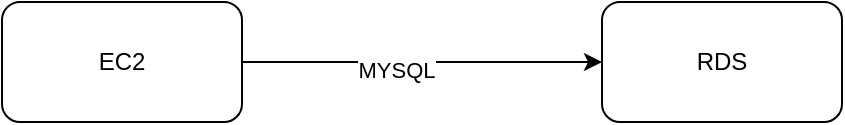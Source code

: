 <mxfile version="24.8.6">
  <diagram name="Seite-1" id="ZwB3gFPTUe-qlY1h0D86">
    <mxGraphModel dx="794" dy="458" grid="1" gridSize="10" guides="1" tooltips="1" connect="1" arrows="1" fold="1" page="1" pageScale="1" pageWidth="827" pageHeight="1169" math="0" shadow="0">
      <root>
        <mxCell id="0" />
        <mxCell id="1" parent="0" />
        <mxCell id="RswfUl9kErFKyj_oHZFx-1" value="RDS" style="rounded=1;whiteSpace=wrap;html=1;" vertex="1" parent="1">
          <mxGeometry x="500" y="170" width="120" height="60" as="geometry" />
        </mxCell>
        <mxCell id="RswfUl9kErFKyj_oHZFx-3" style="edgeStyle=orthogonalEdgeStyle;rounded=0;orthogonalLoop=1;jettySize=auto;html=1;entryX=0;entryY=0.5;entryDx=0;entryDy=0;" edge="1" parent="1" source="RswfUl9kErFKyj_oHZFx-2" target="RswfUl9kErFKyj_oHZFx-1">
          <mxGeometry relative="1" as="geometry" />
        </mxCell>
        <mxCell id="RswfUl9kErFKyj_oHZFx-4" value="MYSQL" style="edgeLabel;html=1;align=center;verticalAlign=middle;resizable=0;points=[];" vertex="1" connectable="0" parent="RswfUl9kErFKyj_oHZFx-3">
          <mxGeometry x="-0.143" y="-4" relative="1" as="geometry">
            <mxPoint as="offset" />
          </mxGeometry>
        </mxCell>
        <mxCell id="RswfUl9kErFKyj_oHZFx-2" value="EC2" style="rounded=1;whiteSpace=wrap;html=1;" vertex="1" parent="1">
          <mxGeometry x="200" y="170" width="120" height="60" as="geometry" />
        </mxCell>
      </root>
    </mxGraphModel>
  </diagram>
</mxfile>
